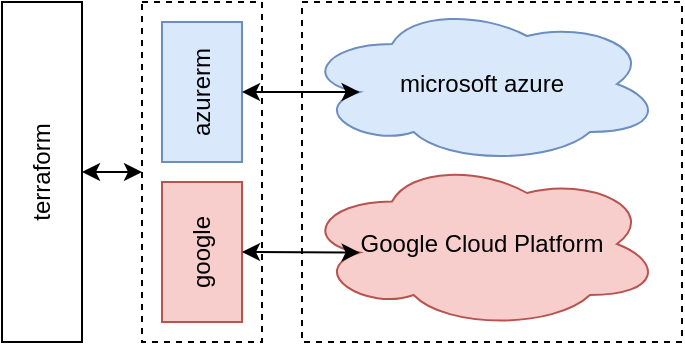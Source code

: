 <mxfile version="13.9.9" type="device"><diagram id="LRoCHcSS6GPsC6Skiixa" name="Page-1"><mxGraphModel dx="1106" dy="900" grid="1" gridSize="10" guides="1" tooltips="1" connect="1" arrows="1" fold="1" page="1" pageScale="1" pageWidth="827" pageHeight="1169" math="0" shadow="0"><root><mxCell id="0"/><mxCell id="1" parent="0"/><mxCell id="ch2uf44JnXbGeUV6Ftl3-98" value="" style="rounded=0;whiteSpace=wrap;html=1;fillColor=none;dashed=1;" vertex="1" parent="1"><mxGeometry x="120" y="390" width="60" height="170" as="geometry"/></mxCell><mxCell id="ch2uf44JnXbGeUV6Ftl3-99" value="" style="rounded=0;whiteSpace=wrap;html=1;fillColor=none;dashed=1;" vertex="1" parent="1"><mxGeometry x="200" y="390" width="190" height="170" as="geometry"/></mxCell><mxCell id="ch2uf44JnXbGeUV6Ftl3-93" value="terraform" style="rounded=0;whiteSpace=wrap;html=1;fillColor=none;horizontal=0;" vertex="1" parent="1"><mxGeometry x="50" y="390" width="40" height="170" as="geometry"/></mxCell><mxCell id="ch2uf44JnXbGeUV6Ftl3-94" value="azurerm" style="rounded=0;whiteSpace=wrap;html=1;fillColor=#dae8fc;horizontal=0;strokeColor=#6c8ebf;" vertex="1" parent="1"><mxGeometry x="130" y="400" width="40" height="70" as="geometry"/></mxCell><mxCell id="ch2uf44JnXbGeUV6Ftl3-95" value="google" style="rounded=0;whiteSpace=wrap;html=1;fillColor=#f8cecc;horizontal=0;strokeColor=#b85450;" vertex="1" parent="1"><mxGeometry x="130" y="480" width="40" height="70" as="geometry"/></mxCell><mxCell id="ch2uf44JnXbGeUV6Ftl3-96" value="microsoft azure" style="ellipse;shape=cloud;whiteSpace=wrap;html=1;fillColor=#dae8fc;strokeColor=#6c8ebf;" vertex="1" parent="1"><mxGeometry x="200" y="391" width="180" height="80" as="geometry"/></mxCell><mxCell id="ch2uf44JnXbGeUV6Ftl3-97" value="Google Cloud Platform" style="ellipse;shape=cloud;whiteSpace=wrap;html=1;fillColor=#f8cecc;strokeColor=#b85450;" vertex="1" parent="1"><mxGeometry x="200" y="468.5" width="180" height="85" as="geometry"/></mxCell><mxCell id="ch2uf44JnXbGeUV6Ftl3-100" value="" style="endArrow=classic;startArrow=classic;html=1;entryX=1;entryY=0.5;entryDx=0;entryDy=0;exitX=0;exitY=0.5;exitDx=0;exitDy=0;" edge="1" parent="1" source="ch2uf44JnXbGeUV6Ftl3-98" target="ch2uf44JnXbGeUV6Ftl3-93"><mxGeometry width="50" height="50" relative="1" as="geometry"><mxPoint x="390" y="550" as="sourcePoint"/><mxPoint x="440" y="500" as="targetPoint"/></mxGeometry></mxCell><mxCell id="ch2uf44JnXbGeUV6Ftl3-101" value="" style="endArrow=classic;startArrow=classic;html=1;entryX=1;entryY=0.5;entryDx=0;entryDy=0;exitX=0.16;exitY=0.55;exitDx=0;exitDy=0;exitPerimeter=0;" edge="1" parent="1" source="ch2uf44JnXbGeUV6Ftl3-96" target="ch2uf44JnXbGeUV6Ftl3-94"><mxGeometry width="50" height="50" relative="1" as="geometry"><mxPoint x="390" y="550" as="sourcePoint"/><mxPoint x="480" y="360" as="targetPoint"/></mxGeometry></mxCell><mxCell id="ch2uf44JnXbGeUV6Ftl3-102" value="" style="endArrow=classic;startArrow=classic;html=1;exitX=0.16;exitY=0.55;exitDx=0;exitDy=0;exitPerimeter=0;" edge="1" parent="1" source="ch2uf44JnXbGeUV6Ftl3-97"><mxGeometry width="50" height="50" relative="1" as="geometry"><mxPoint x="230" y="540" as="sourcePoint"/><mxPoint x="170" y="515" as="targetPoint"/></mxGeometry></mxCell></root></mxGraphModel></diagram></mxfile>